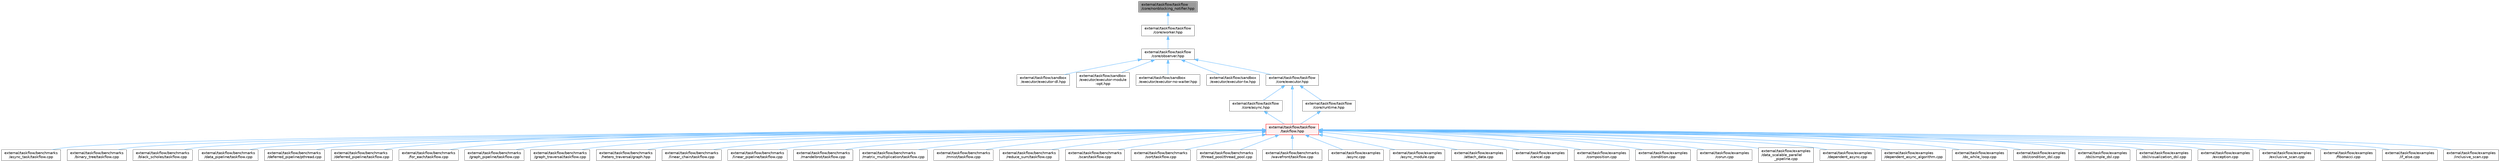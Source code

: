 digraph "external/taskflow/taskflow/core/nonblocking_notifier.hpp"
{
 // LATEX_PDF_SIZE
  bgcolor="transparent";
  edge [fontname=Helvetica,fontsize=10,labelfontname=Helvetica,labelfontsize=10];
  node [fontname=Helvetica,fontsize=10,shape=box,height=0.2,width=0.4];
  Node1 [id="Node000001",label="external/taskflow/taskflow\l/core/nonblocking_notifier.hpp",height=0.2,width=0.4,color="gray40", fillcolor="grey60", style="filled", fontcolor="black",tooltip=" "];
  Node1 -> Node2 [id="edge1_Node000001_Node000002",dir="back",color="steelblue1",style="solid",tooltip=" "];
  Node2 [id="Node000002",label="external/taskflow/taskflow\l/core/worker.hpp",height=0.2,width=0.4,color="grey40", fillcolor="white", style="filled",URL="$worker_8hpp.html",tooltip="worker include file"];
  Node2 -> Node3 [id="edge2_Node000002_Node000003",dir="back",color="steelblue1",style="solid",tooltip=" "];
  Node3 [id="Node000003",label="external/taskflow/taskflow\l/core/observer.hpp",height=0.2,width=0.4,color="grey40", fillcolor="white", style="filled",URL="$observer_8hpp.html",tooltip="observer include file"];
  Node3 -> Node4 [id="edge3_Node000003_Node000004",dir="back",color="steelblue1",style="solid",tooltip=" "];
  Node4 [id="Node000004",label="external/taskflow/sandbox\l/executor/executor-dl.hpp",height=0.2,width=0.4,color="grey40", fillcolor="white", style="filled",URL="$executor-dl_8hpp.html",tooltip=" "];
  Node3 -> Node5 [id="edge4_Node000003_Node000005",dir="back",color="steelblue1",style="solid",tooltip=" "];
  Node5 [id="Node000005",label="external/taskflow/sandbox\l/executor/executor-module\l-opt.hpp",height=0.2,width=0.4,color="grey40", fillcolor="white", style="filled",URL="$executor-module-opt_8hpp.html",tooltip=" "];
  Node3 -> Node6 [id="edge5_Node000003_Node000006",dir="back",color="steelblue1",style="solid",tooltip=" "];
  Node6 [id="Node000006",label="external/taskflow/sandbox\l/executor/executor-no-waiter.hpp",height=0.2,width=0.4,color="grey40", fillcolor="white", style="filled",URL="$executor-no-waiter_8hpp.html",tooltip=" "];
  Node3 -> Node7 [id="edge6_Node000003_Node000007",dir="back",color="steelblue1",style="solid",tooltip=" "];
  Node7 [id="Node000007",label="external/taskflow/sandbox\l/executor/executor-tw.hpp",height=0.2,width=0.4,color="grey40", fillcolor="white", style="filled",URL="$executor-tw_8hpp.html",tooltip=" "];
  Node3 -> Node8 [id="edge7_Node000003_Node000008",dir="back",color="steelblue1",style="solid",tooltip=" "];
  Node8 [id="Node000008",label="external/taskflow/taskflow\l/core/executor.hpp",height=0.2,width=0.4,color="grey40", fillcolor="white", style="filled",URL="$executor_8hpp.html",tooltip="executor include file"];
  Node8 -> Node9 [id="edge8_Node000008_Node000009",dir="back",color="steelblue1",style="solid",tooltip=" "];
  Node9 [id="Node000009",label="external/taskflow/taskflow\l/core/async.hpp",height=0.2,width=0.4,color="grey40", fillcolor="white", style="filled",URL="$async_8hpp.html",tooltip=" "];
  Node9 -> Node10 [id="edge9_Node000009_Node000010",dir="back",color="steelblue1",style="solid",tooltip=" "];
  Node10 [id="Node000010",label="external/taskflow/taskflow\l/taskflow.hpp",height=0.2,width=0.4,color="red", fillcolor="#FFF0F0", style="filled",URL="$taskflow_8hpp.html",tooltip="main taskflow include file"];
  Node10 -> Node11 [id="edge10_Node000010_Node000011",dir="back",color="steelblue1",style="solid",tooltip=" "];
  Node11 [id="Node000011",label="external/taskflow/benchmarks\l/async_task/taskflow.cpp",height=0.2,width=0.4,color="grey40", fillcolor="white", style="filled",URL="$benchmarks_2async__task_2taskflow_8cpp.html",tooltip=" "];
  Node10 -> Node12 [id="edge11_Node000010_Node000012",dir="back",color="steelblue1",style="solid",tooltip=" "];
  Node12 [id="Node000012",label="external/taskflow/benchmarks\l/binary_tree/taskflow.cpp",height=0.2,width=0.4,color="grey40", fillcolor="white", style="filled",URL="$benchmarks_2binary__tree_2taskflow_8cpp.html",tooltip=" "];
  Node10 -> Node13 [id="edge12_Node000010_Node000013",dir="back",color="steelblue1",style="solid",tooltip=" "];
  Node13 [id="Node000013",label="external/taskflow/benchmarks\l/black_scholes/taskflow.cpp",height=0.2,width=0.4,color="grey40", fillcolor="white", style="filled",URL="$benchmarks_2black__scholes_2taskflow_8cpp.html",tooltip=" "];
  Node10 -> Node14 [id="edge13_Node000010_Node000014",dir="back",color="steelblue1",style="solid",tooltip=" "];
  Node14 [id="Node000014",label="external/taskflow/benchmarks\l/data_pipeline/taskflow.cpp",height=0.2,width=0.4,color="grey40", fillcolor="white", style="filled",URL="$benchmarks_2data__pipeline_2taskflow_8cpp.html",tooltip=" "];
  Node10 -> Node15 [id="edge14_Node000010_Node000015",dir="back",color="steelblue1",style="solid",tooltip=" "];
  Node15 [id="Node000015",label="external/taskflow/benchmarks\l/deferred_pipeline/pthread.cpp",height=0.2,width=0.4,color="grey40", fillcolor="white", style="filled",URL="$benchmarks_2deferred__pipeline_2pthread_8cpp.html",tooltip=" "];
  Node10 -> Node16 [id="edge15_Node000010_Node000016",dir="back",color="steelblue1",style="solid",tooltip=" "];
  Node16 [id="Node000016",label="external/taskflow/benchmarks\l/deferred_pipeline/taskflow.cpp",height=0.2,width=0.4,color="grey40", fillcolor="white", style="filled",URL="$benchmarks_2deferred__pipeline_2taskflow_8cpp.html",tooltip=" "];
  Node10 -> Node17 [id="edge16_Node000010_Node000017",dir="back",color="steelblue1",style="solid",tooltip=" "];
  Node17 [id="Node000017",label="external/taskflow/benchmarks\l/for_each/taskflow.cpp",height=0.2,width=0.4,color="grey40", fillcolor="white", style="filled",URL="$benchmarks_2for__each_2taskflow_8cpp.html",tooltip=" "];
  Node10 -> Node18 [id="edge17_Node000010_Node000018",dir="back",color="steelblue1",style="solid",tooltip=" "];
  Node18 [id="Node000018",label="external/taskflow/benchmarks\l/graph_pipeline/taskflow.cpp",height=0.2,width=0.4,color="grey40", fillcolor="white", style="filled",URL="$benchmarks_2graph__pipeline_2taskflow_8cpp.html",tooltip=" "];
  Node10 -> Node19 [id="edge18_Node000010_Node000019",dir="back",color="steelblue1",style="solid",tooltip=" "];
  Node19 [id="Node000019",label="external/taskflow/benchmarks\l/graph_traversal/taskflow.cpp",height=0.2,width=0.4,color="grey40", fillcolor="white", style="filled",URL="$benchmarks_2graph__traversal_2taskflow_8cpp.html",tooltip=" "];
  Node10 -> Node20 [id="edge19_Node000010_Node000020",dir="back",color="steelblue1",style="solid",tooltip=" "];
  Node20 [id="Node000020",label="external/taskflow/benchmarks\l/hetero_traversal/graph.hpp",height=0.2,width=0.4,color="grey40", fillcolor="white", style="filled",URL="$benchmarks_2hetero__traversal_2graph_8hpp.html",tooltip=" "];
  Node10 -> Node21 [id="edge20_Node000010_Node000021",dir="back",color="steelblue1",style="solid",tooltip=" "];
  Node21 [id="Node000021",label="external/taskflow/benchmarks\l/linear_chain/taskflow.cpp",height=0.2,width=0.4,color="grey40", fillcolor="white", style="filled",URL="$benchmarks_2linear__chain_2taskflow_8cpp.html",tooltip=" "];
  Node10 -> Node22 [id="edge21_Node000010_Node000022",dir="back",color="steelblue1",style="solid",tooltip=" "];
  Node22 [id="Node000022",label="external/taskflow/benchmarks\l/linear_pipeline/taskflow.cpp",height=0.2,width=0.4,color="grey40", fillcolor="white", style="filled",URL="$benchmarks_2linear__pipeline_2taskflow_8cpp.html",tooltip=" "];
  Node10 -> Node23 [id="edge22_Node000010_Node000023",dir="back",color="steelblue1",style="solid",tooltip=" "];
  Node23 [id="Node000023",label="external/taskflow/benchmarks\l/mandelbrot/taskflow.cpp",height=0.2,width=0.4,color="grey40", fillcolor="white", style="filled",URL="$benchmarks_2mandelbrot_2taskflow_8cpp.html",tooltip=" "];
  Node10 -> Node24 [id="edge23_Node000010_Node000024",dir="back",color="steelblue1",style="solid",tooltip=" "];
  Node24 [id="Node000024",label="external/taskflow/benchmarks\l/matrix_multiplication/taskflow.cpp",height=0.2,width=0.4,color="grey40", fillcolor="white", style="filled",URL="$benchmarks_2matrix__multiplication_2taskflow_8cpp.html",tooltip=" "];
  Node10 -> Node25 [id="edge24_Node000010_Node000025",dir="back",color="steelblue1",style="solid",tooltip=" "];
  Node25 [id="Node000025",label="external/taskflow/benchmarks\l/mnist/taskflow.cpp",height=0.2,width=0.4,color="grey40", fillcolor="white", style="filled",URL="$benchmarks_2mnist_2taskflow_8cpp.html",tooltip=" "];
  Node10 -> Node26 [id="edge25_Node000010_Node000026",dir="back",color="steelblue1",style="solid",tooltip=" "];
  Node26 [id="Node000026",label="external/taskflow/benchmarks\l/reduce_sum/taskflow.cpp",height=0.2,width=0.4,color="grey40", fillcolor="white", style="filled",URL="$benchmarks_2reduce__sum_2taskflow_8cpp.html",tooltip=" "];
  Node10 -> Node27 [id="edge26_Node000010_Node000027",dir="back",color="steelblue1",style="solid",tooltip=" "];
  Node27 [id="Node000027",label="external/taskflow/benchmarks\l/scan/taskflow.cpp",height=0.2,width=0.4,color="grey40", fillcolor="white", style="filled",URL="$benchmarks_2scan_2taskflow_8cpp.html",tooltip=" "];
  Node10 -> Node28 [id="edge27_Node000010_Node000028",dir="back",color="steelblue1",style="solid",tooltip=" "];
  Node28 [id="Node000028",label="external/taskflow/benchmarks\l/sort/taskflow.cpp",height=0.2,width=0.4,color="grey40", fillcolor="white", style="filled",URL="$benchmarks_2sort_2taskflow_8cpp.html",tooltip=" "];
  Node10 -> Node29 [id="edge28_Node000010_Node000029",dir="back",color="steelblue1",style="solid",tooltip=" "];
  Node29 [id="Node000029",label="external/taskflow/benchmarks\l/thread_pool/thread_pool.cpp",height=0.2,width=0.4,color="grey40", fillcolor="white", style="filled",URL="$thread__pool_8cpp.html",tooltip=" "];
  Node10 -> Node30 [id="edge29_Node000010_Node000030",dir="back",color="steelblue1",style="solid",tooltip=" "];
  Node30 [id="Node000030",label="external/taskflow/benchmarks\l/wavefront/taskflow.cpp",height=0.2,width=0.4,color="grey40", fillcolor="white", style="filled",URL="$benchmarks_2wavefront_2taskflow_8cpp.html",tooltip=" "];
  Node10 -> Node31 [id="edge30_Node000010_Node000031",dir="back",color="steelblue1",style="solid",tooltip=" "];
  Node31 [id="Node000031",label="external/taskflow/examples\l/async.cpp",height=0.2,width=0.4,color="grey40", fillcolor="white", style="filled",URL="$external_2taskflow_2examples_2async_8cpp.html",tooltip=" "];
  Node10 -> Node32 [id="edge31_Node000010_Node000032",dir="back",color="steelblue1",style="solid",tooltip=" "];
  Node32 [id="Node000032",label="external/taskflow/examples\l/async_module.cpp",height=0.2,width=0.4,color="grey40", fillcolor="white", style="filled",URL="$async__module_8cpp.html",tooltip=" "];
  Node10 -> Node33 [id="edge32_Node000010_Node000033",dir="back",color="steelblue1",style="solid",tooltip=" "];
  Node33 [id="Node000033",label="external/taskflow/examples\l/attach_data.cpp",height=0.2,width=0.4,color="grey40", fillcolor="white", style="filled",URL="$attach__data_8cpp.html",tooltip=" "];
  Node10 -> Node34 [id="edge33_Node000010_Node000034",dir="back",color="steelblue1",style="solid",tooltip=" "];
  Node34 [id="Node000034",label="external/taskflow/examples\l/cancel.cpp",height=0.2,width=0.4,color="grey40", fillcolor="white", style="filled",URL="$cancel_8cpp.html",tooltip=" "];
  Node10 -> Node35 [id="edge34_Node000010_Node000035",dir="back",color="steelblue1",style="solid",tooltip=" "];
  Node35 [id="Node000035",label="external/taskflow/examples\l/composition.cpp",height=0.2,width=0.4,color="grey40", fillcolor="white", style="filled",URL="$composition_8cpp.html",tooltip=" "];
  Node10 -> Node36 [id="edge35_Node000010_Node000036",dir="back",color="steelblue1",style="solid",tooltip=" "];
  Node36 [id="Node000036",label="external/taskflow/examples\l/condition.cpp",height=0.2,width=0.4,color="grey40", fillcolor="white", style="filled",URL="$condition_8cpp.html",tooltip=" "];
  Node10 -> Node37 [id="edge36_Node000010_Node000037",dir="back",color="steelblue1",style="solid",tooltip=" "];
  Node37 [id="Node000037",label="external/taskflow/examples\l/corun.cpp",height=0.2,width=0.4,color="grey40", fillcolor="white", style="filled",URL="$corun_8cpp.html",tooltip=" "];
  Node10 -> Node38 [id="edge37_Node000010_Node000038",dir="back",color="steelblue1",style="solid",tooltip=" "];
  Node38 [id="Node000038",label="external/taskflow/examples\l/data_scalable_parallel\l_pipeline.cpp",height=0.2,width=0.4,color="grey40", fillcolor="white", style="filled",URL="$data__scalable__parallel__pipeline_8cpp.html",tooltip=" "];
  Node10 -> Node39 [id="edge38_Node000010_Node000039",dir="back",color="steelblue1",style="solid",tooltip=" "];
  Node39 [id="Node000039",label="external/taskflow/examples\l/dependent_async.cpp",height=0.2,width=0.4,color="grey40", fillcolor="white", style="filled",URL="$dependent__async_8cpp.html",tooltip=" "];
  Node10 -> Node40 [id="edge39_Node000010_Node000040",dir="back",color="steelblue1",style="solid",tooltip=" "];
  Node40 [id="Node000040",label="external/taskflow/examples\l/dependent_async_algorithm.cpp",height=0.2,width=0.4,color="grey40", fillcolor="white", style="filled",URL="$dependent__async__algorithm_8cpp.html",tooltip=" "];
  Node10 -> Node41 [id="edge40_Node000010_Node000041",dir="back",color="steelblue1",style="solid",tooltip=" "];
  Node41 [id="Node000041",label="external/taskflow/examples\l/do_while_loop.cpp",height=0.2,width=0.4,color="grey40", fillcolor="white", style="filled",URL="$do__while__loop_8cpp.html",tooltip=" "];
  Node10 -> Node42 [id="edge41_Node000010_Node000042",dir="back",color="steelblue1",style="solid",tooltip=" "];
  Node42 [id="Node000042",label="external/taskflow/examples\l/dsl/condition_dsl.cpp",height=0.2,width=0.4,color="grey40", fillcolor="white", style="filled",URL="$condition__dsl_8cpp.html",tooltip=" "];
  Node10 -> Node43 [id="edge42_Node000010_Node000043",dir="back",color="steelblue1",style="solid",tooltip=" "];
  Node43 [id="Node000043",label="external/taskflow/examples\l/dsl/simple_dsl.cpp",height=0.2,width=0.4,color="grey40", fillcolor="white", style="filled",URL="$simple__dsl_8cpp.html",tooltip=" "];
  Node10 -> Node44 [id="edge43_Node000010_Node000044",dir="back",color="steelblue1",style="solid",tooltip=" "];
  Node44 [id="Node000044",label="external/taskflow/examples\l/dsl/visualization_dsl.cpp",height=0.2,width=0.4,color="grey40", fillcolor="white", style="filled",URL="$visualization__dsl_8cpp.html",tooltip=" "];
  Node10 -> Node45 [id="edge44_Node000010_Node000045",dir="back",color="steelblue1",style="solid",tooltip=" "];
  Node45 [id="Node000045",label="external/taskflow/examples\l/exception.cpp",height=0.2,width=0.4,color="grey40", fillcolor="white", style="filled",URL="$exception_8cpp.html",tooltip=" "];
  Node10 -> Node46 [id="edge45_Node000010_Node000046",dir="back",color="steelblue1",style="solid",tooltip=" "];
  Node46 [id="Node000046",label="external/taskflow/examples\l/exclusive_scan.cpp",height=0.2,width=0.4,color="grey40", fillcolor="white", style="filled",URL="$exclusive__scan_8cpp.html",tooltip=" "];
  Node10 -> Node47 [id="edge46_Node000010_Node000047",dir="back",color="steelblue1",style="solid",tooltip=" "];
  Node47 [id="Node000047",label="external/taskflow/examples\l/fibonacci.cpp",height=0.2,width=0.4,color="grey40", fillcolor="white", style="filled",URL="$examples_2_fibonacci_8cpp.html",tooltip=" "];
  Node10 -> Node48 [id="edge47_Node000010_Node000048",dir="back",color="steelblue1",style="solid",tooltip=" "];
  Node48 [id="Node000048",label="external/taskflow/examples\l/if_else.cpp",height=0.2,width=0.4,color="grey40", fillcolor="white", style="filled",URL="$if__else_8cpp.html",tooltip=" "];
  Node10 -> Node49 [id="edge48_Node000010_Node000049",dir="back",color="steelblue1",style="solid",tooltip=" "];
  Node49 [id="Node000049",label="external/taskflow/examples\l/inclusive_scan.cpp",height=0.2,width=0.4,color="grey40", fillcolor="white", style="filled",URL="$inclusive__scan_8cpp.html",tooltip=" "];
  Node8 -> Node141 [id="edge49_Node000008_Node000141",dir="back",color="steelblue1",style="solid",tooltip=" "];
  Node141 [id="Node000141",label="external/taskflow/taskflow\l/core/runtime.hpp",height=0.2,width=0.4,color="grey40", fillcolor="white", style="filled",URL="$runtime_8hpp.html",tooltip=" "];
  Node141 -> Node10 [id="edge50_Node000141_Node000010",dir="back",color="steelblue1",style="solid",tooltip=" "];
  Node8 -> Node10 [id="edge51_Node000008_Node000010",dir="back",color="steelblue1",style="solid",tooltip=" "];
}
